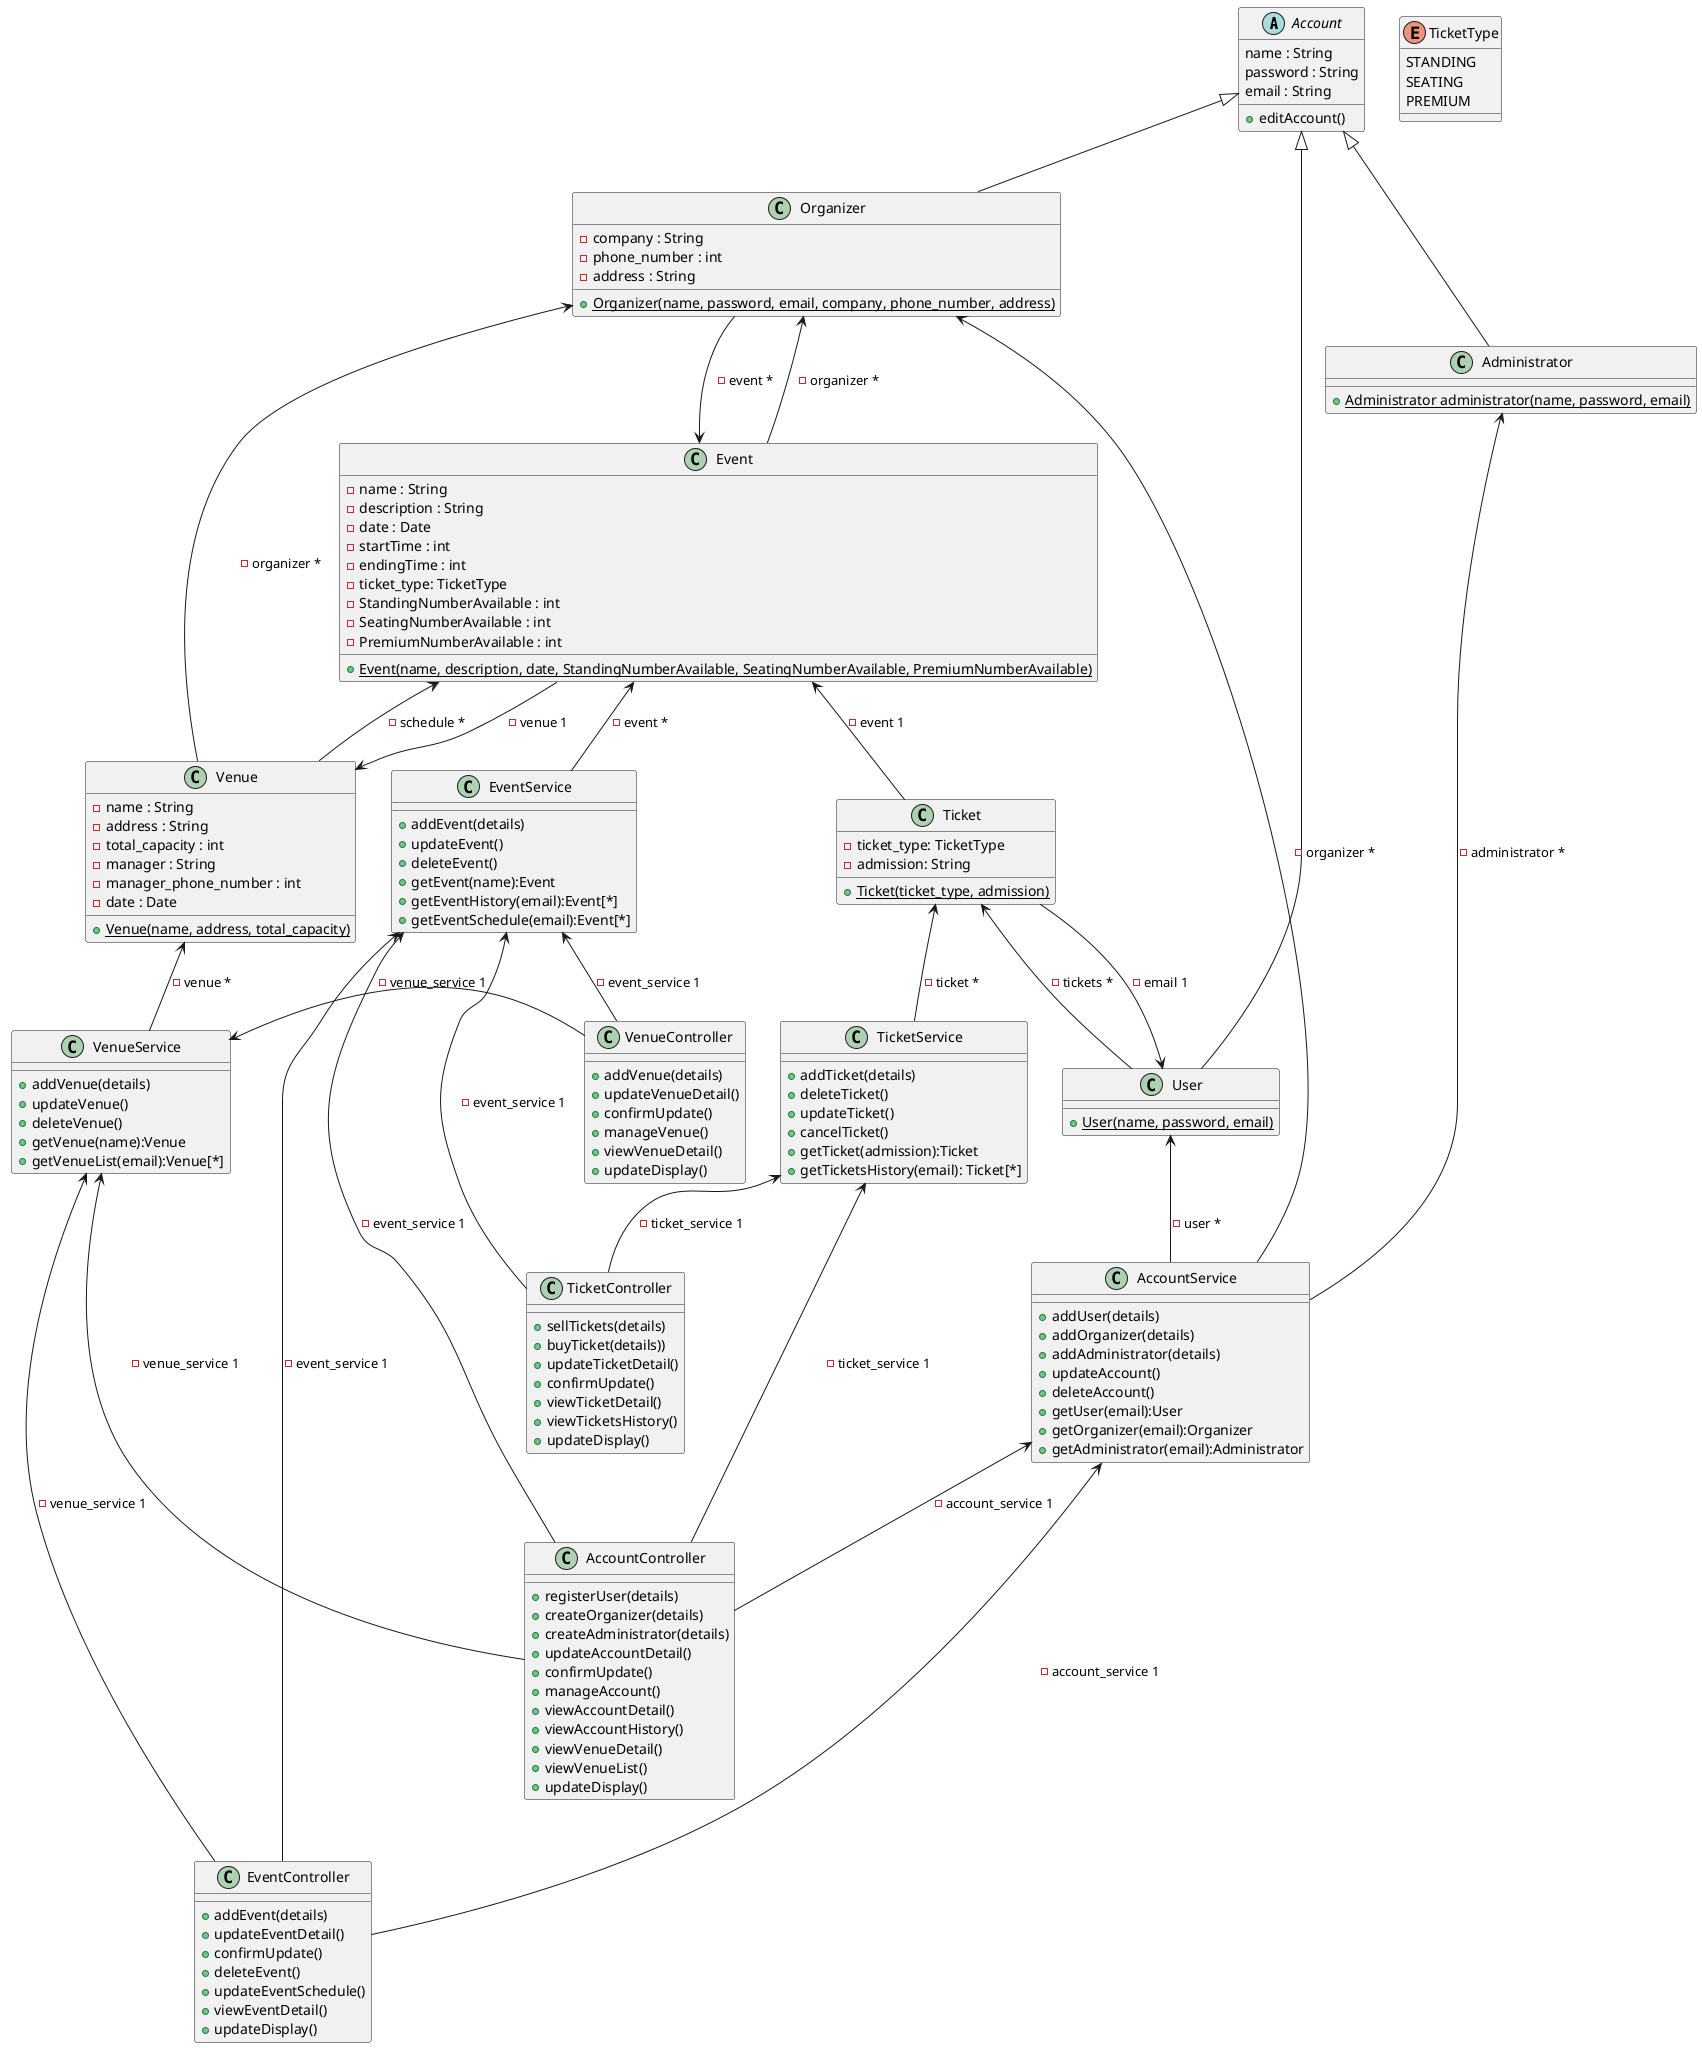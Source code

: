 @startuml
'https://plantuml.com/class-diagram

abstract class Account{
name : String
password : String
email : String

+ editAccount()
}


class Administrator extends Account {
+ {static} Administrator administrator(name, password, email)

}


class Organizer extends Account {
- company : String
- phone_number : int
- address : String

+ {static} Organizer(name, password, email, company, phone_number, address)
}


Event <-- Organizer : - event *



class User extends Account {

+ {static} User(name, password, email)
}


Ticket <-- User : - tickets *



class Venue {
- name : String
- address : String
- total_capacity : int
- manager : String
- manager_phone_number : int
- date : Date

+ {static} Venue(name, address, total_capacity)
}


Event <-- Venue : - schedule *
Organizer <-- Venue : - organizer *



class Event {
- name : String
- description : String
- date : Date
- startTime : int
- endingTime : int
- ticket_type: TicketType
- StandingNumberAvailable : int
- SeatingNumberAvailable : int
- PremiumNumberAvailable : int

+ {static} Event(name, description, date, StandingNumberAvailable, SeatingNumberAvailable, PremiumNumberAvailable)
}


Organizer <-- Event : - organizer *
Venue <-- Event : - venue 1




enum TicketType {
STANDING
SEATING
PREMIUM
}


class Ticket {
- ticket_type: TicketType
- admission: String

+ {static} Ticket(ticket_type, admission)
}

Event <-- Ticket : - event 1
User <-- Ticket : - email 1


class EventController{
+addEvent(details)
+updateEventDetail()
+confirmUpdate()
+deleteEvent()
+updateEventSchedule()
+viewEventDetail()
+updateDisplay()
}

class AccountController{
+registerUser(details)
+createOrganizer(details)
+createAdministrator(details)
+updateAccountDetail()
+confirmUpdate()
+manageAccount()
+viewAccountDetail()
+viewAccountHistory()
+viewVenueDetail()
+viewVenueList()
+updateDisplay()
}

class VenueController{
+addVenue(details)
+updateVenueDetail()
+confirmUpdate()
+manageVenue()
+viewVenueDetail()
+updateDisplay()
}

class TicketController{
+sellTickets(details)
+buyTicket(details))
+updateTicketDetail()
+confirmUpdate()
+viewTicketDetail()
+viewTicketsHistory()
+updateDisplay()
}

class VenueService{
+addVenue(details)
+updateVenue()
+deleteVenue()
+getVenue(name):Venue
+getVenueList(email):Venue[*]
}

class EventService{
+addEvent(details)
+updateEvent()
+deleteEvent()
+getEvent(name):Event
+getEventHistory(email):Event[*]
+getEventSchedule(email):Event[*]
}

class AccountService{
+addUser(details)
+addOrganizer(details)
+addAdministrator(details)
+updateAccount()
+deleteAccount()
+getUser(email):User
+getOrganizer(email):Organizer
+getAdministrator(email):Administrator
}

class TicketService{
+addTicket(details)
+deleteTicket()
+updateTicket()
+cancelTicket()
+getTicket(admission):Ticket
+getTicketsHistory(email): Ticket[*]
}

VenueService <- VenueController: - venue_service 1
EventService <-- VenueController: - event_service 1
EventService <-- EventController : - event_service 1
VenueService <-- EventController : - venue_service 1
AccountService <--- EventController : - account_service 1
AccountService <-- AccountController : - account_service 1
TicketService <--- AccountController : - ticket_service 1
VenueService <--- AccountController : - venue_service 1
EventService <-- AccountController : - event_service 1
TicketService<- TicketController : - ticket_service 1
EventService <--- TicketController : - event_service 1
Venue <-- VenueService : - venue *
Event <-- EventService : - event *
User <-- AccountService : - user *
Organizer <-- AccountService : - organizer *
Administrator <-- AccountService : - administrator *
Ticket <-- TicketService : - ticket *
@enduml